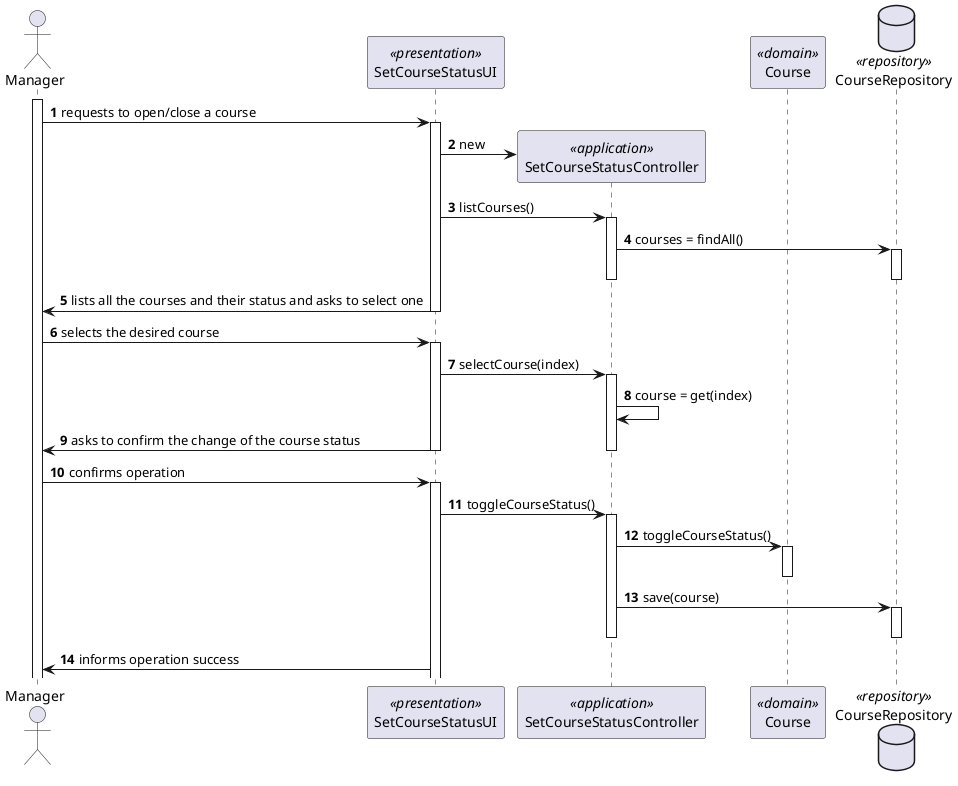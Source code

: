 @startuml US1004_SD
autonumber

actor "Manager" as M

participant "SetCourseStatusUI" as UI <<presentation>>
participant "SetCourseStatusController" as CTRL <<application>>
participant "Course" as C <<domain>>

database CourseRepository as REPO <<repository>>


activate M

M -> UI: requests to open/close a course

activate UI

UI -> CTRL**: new
UI -> CTRL: listCourses()

activate CTRL

CTRL -> REPO: courses = findAll()

activate REPO

deactivate REPO
deactivate CTRL

UI -> M: lists all the courses and their status and asks to select one

deactivate UI

M -> UI: selects the desired course

activate UI

UI -> CTRL: selectCourse(index)

activate CTRL

CTRL -> CTRL: course = get(index)
UI -> M: asks to confirm the change of the course status

deactivate CTRL
deactivate UI

M -> UI: confirms operation

activate UI

UI -> CTRL: toggleCourseStatus()

activate CTRL

CTRL -> C: toggleCourseStatus()

activate C

deactivate C

CTRL -> REPO: save(course)

activate REPO

deactivate REPO
deactivate CTRL

UI -> M: informs operation success

@enduml
